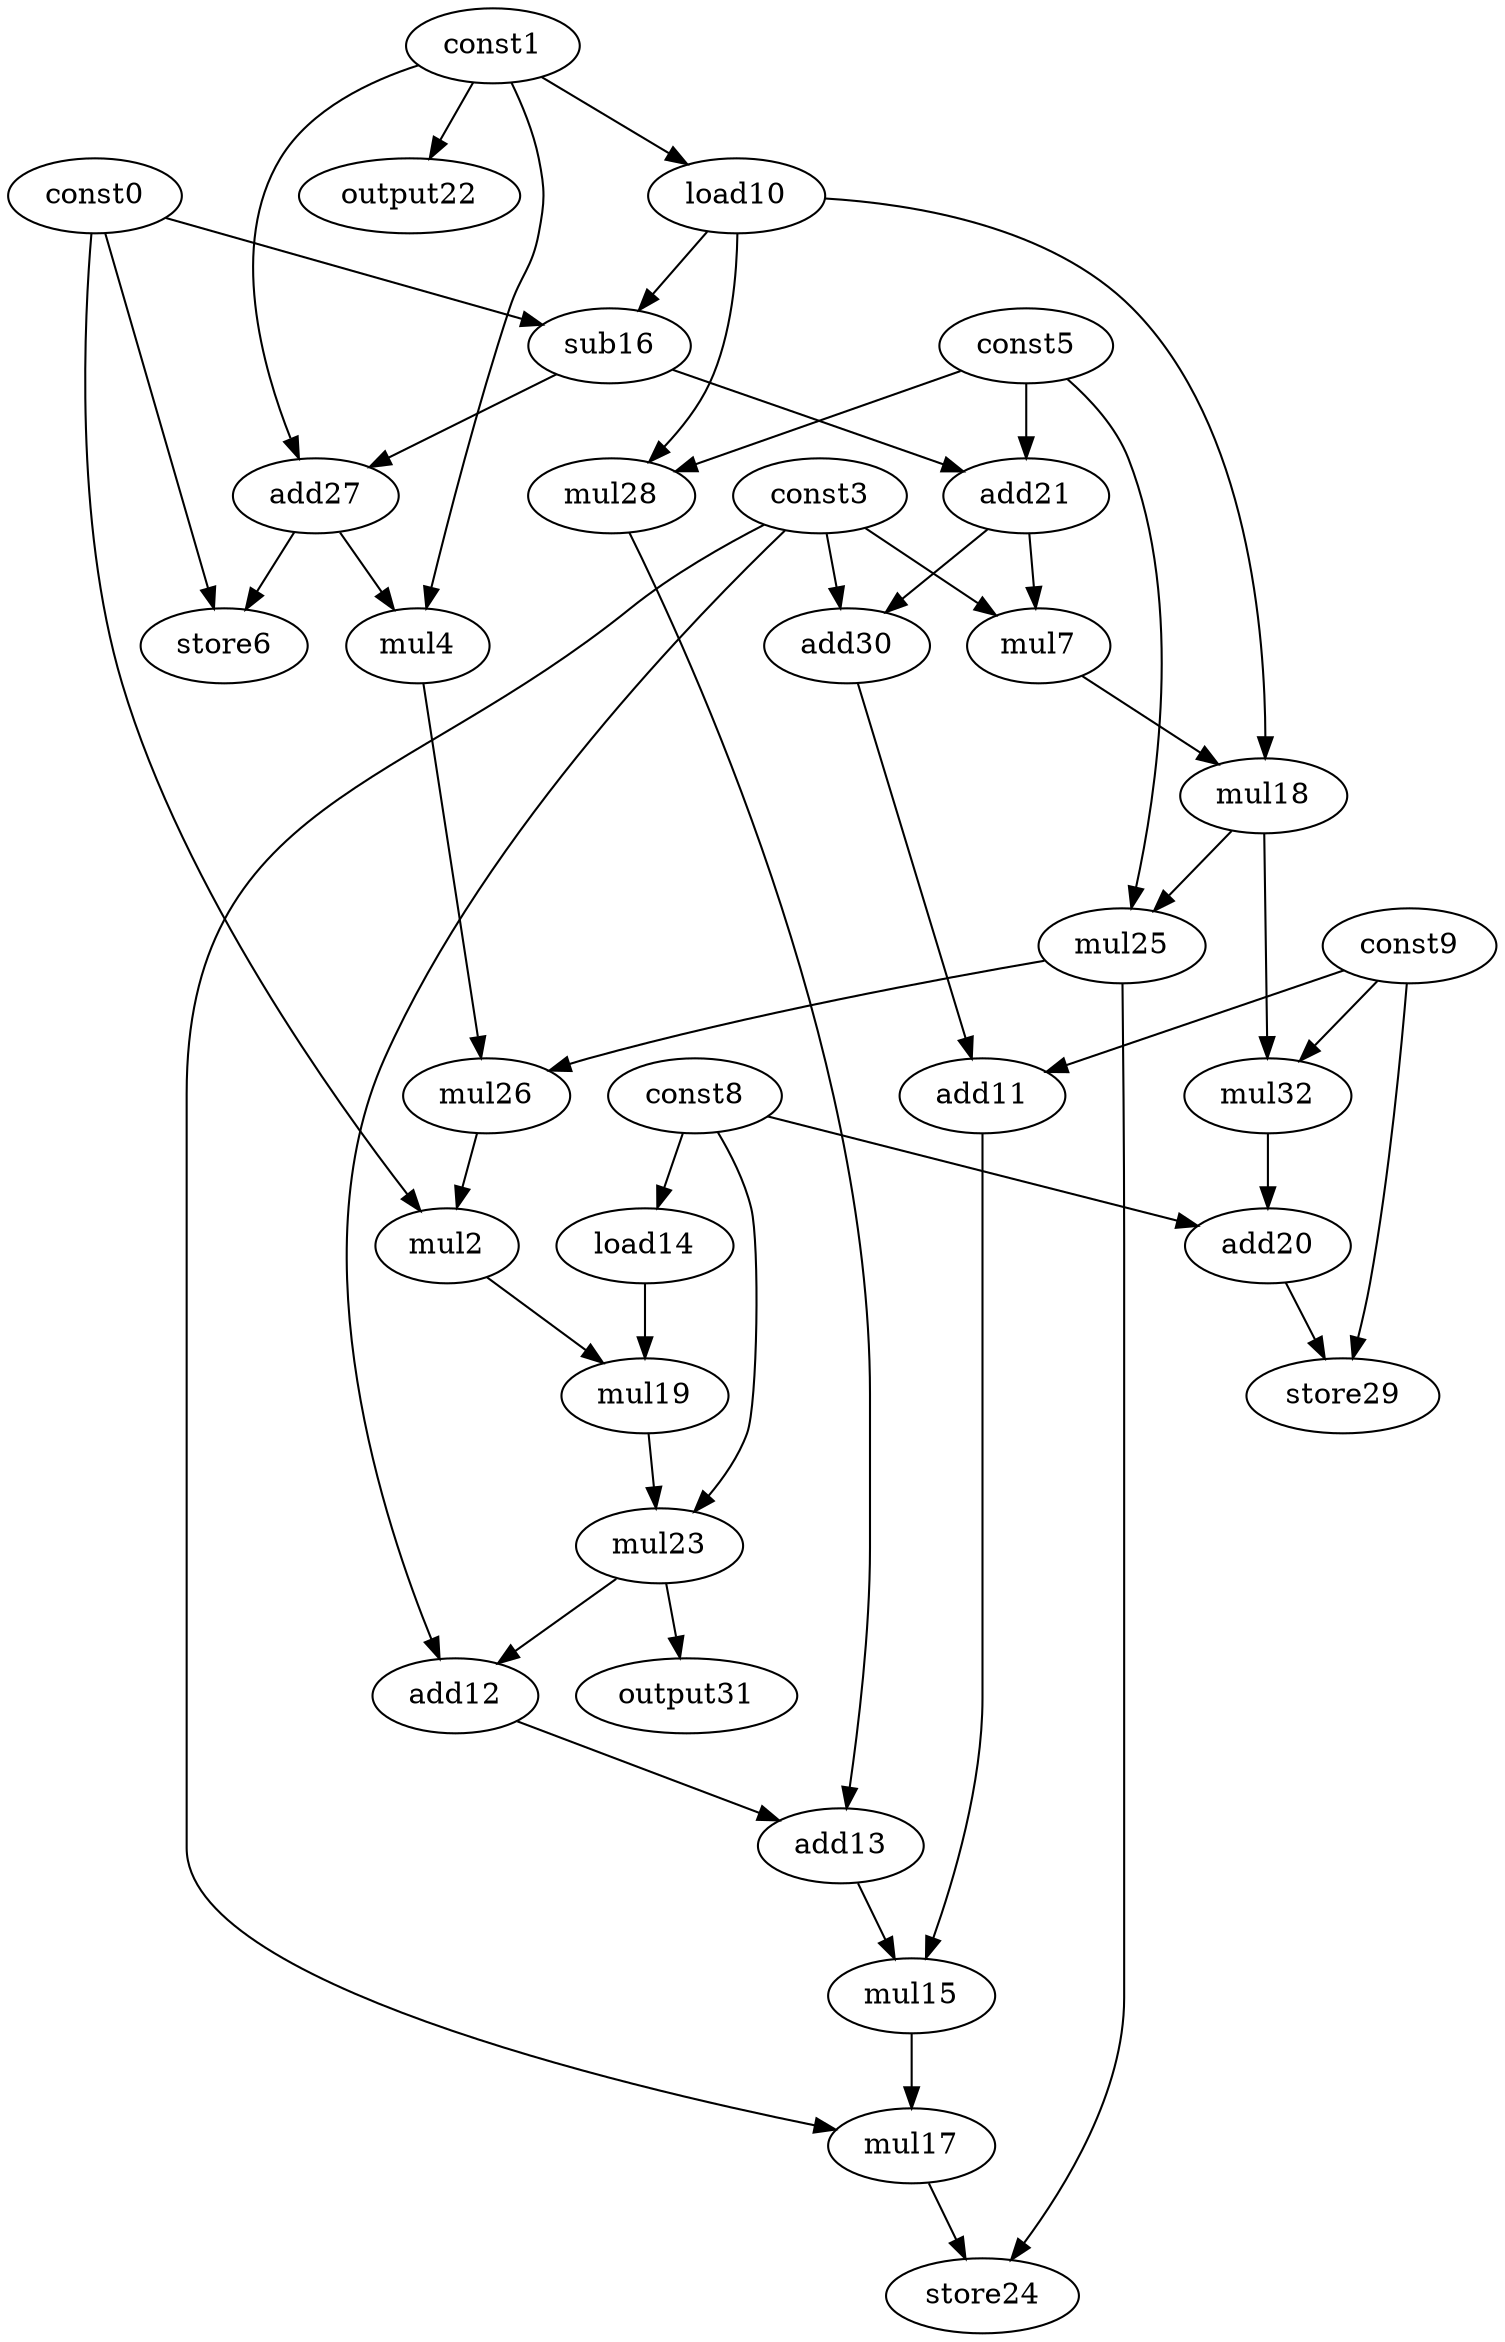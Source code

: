 digraph G { 
const0[opcode=const]; 
const1[opcode=const]; 
mul2[opcode=mul]; 
const3[opcode=const]; 
mul4[opcode=mul]; 
const5[opcode=const]; 
store6[opcode=store]; 
mul7[opcode=mul]; 
const8[opcode=const]; 
const9[opcode=const]; 
load10[opcode=load]; 
add11[opcode=add]; 
add12[opcode=add]; 
add13[opcode=add]; 
load14[opcode=load]; 
mul15[opcode=mul]; 
sub16[opcode=sub]; 
mul17[opcode=mul]; 
mul18[opcode=mul]; 
mul19[opcode=mul]; 
add20[opcode=add]; 
add21[opcode=add]; 
output22[opcode=output]; 
mul23[opcode=mul]; 
store24[opcode=store]; 
mul25[opcode=mul]; 
mul26[opcode=mul]; 
add27[opcode=add]; 
mul28[opcode=mul]; 
store29[opcode=store]; 
add30[opcode=add]; 
output31[opcode=output]; 
mul32[opcode=mul]; 
const1->load10[operand=0];
const8->load14[operand=0];
const1->output22[operand=0];
const0->sub16[operand=0];
load10->sub16[operand=1];
load10->mul28[operand=0];
const5->mul28[operand=1];
sub16->add21[operand=0];
const5->add21[operand=1];
sub16->add27[operand=0];
const1->add27[operand=1];
const1->mul4[operand=0];
add27->mul4[operand=1];
const0->store6[operand=0];
add27->store6[operand=1];
const3->mul7[operand=0];
add21->mul7[operand=1];
const3->add30[operand=0];
add21->add30[operand=1];
const9->add11[operand=0];
add30->add11[operand=1];
load10->mul18[operand=0];
mul7->mul18[operand=1];
mul18->mul25[operand=0];
const5->mul25[operand=1];
const9->mul32[operand=0];
mul18->mul32[operand=1];
mul32->add20[operand=0];
const8->add20[operand=1];
mul25->mul26[operand=0];
mul4->mul26[operand=1];
const0->mul2[operand=0];
mul26->mul2[operand=1];
const9->store29[operand=0];
add20->store29[operand=1];
mul2->mul19[operand=0];
load14->mul19[operand=1];
const8->mul23[operand=0];
mul19->mul23[operand=1];
const3->add12[operand=0];
mul23->add12[operand=1];
mul23->output31[operand=0];
add12->add13[operand=0];
mul28->add13[operand=1];
add11->mul15[operand=0];
add13->mul15[operand=1];
const3->mul17[operand=0];
mul15->mul17[operand=1];
mul25->store24[operand=0];
mul17->store24[operand=1];
}
